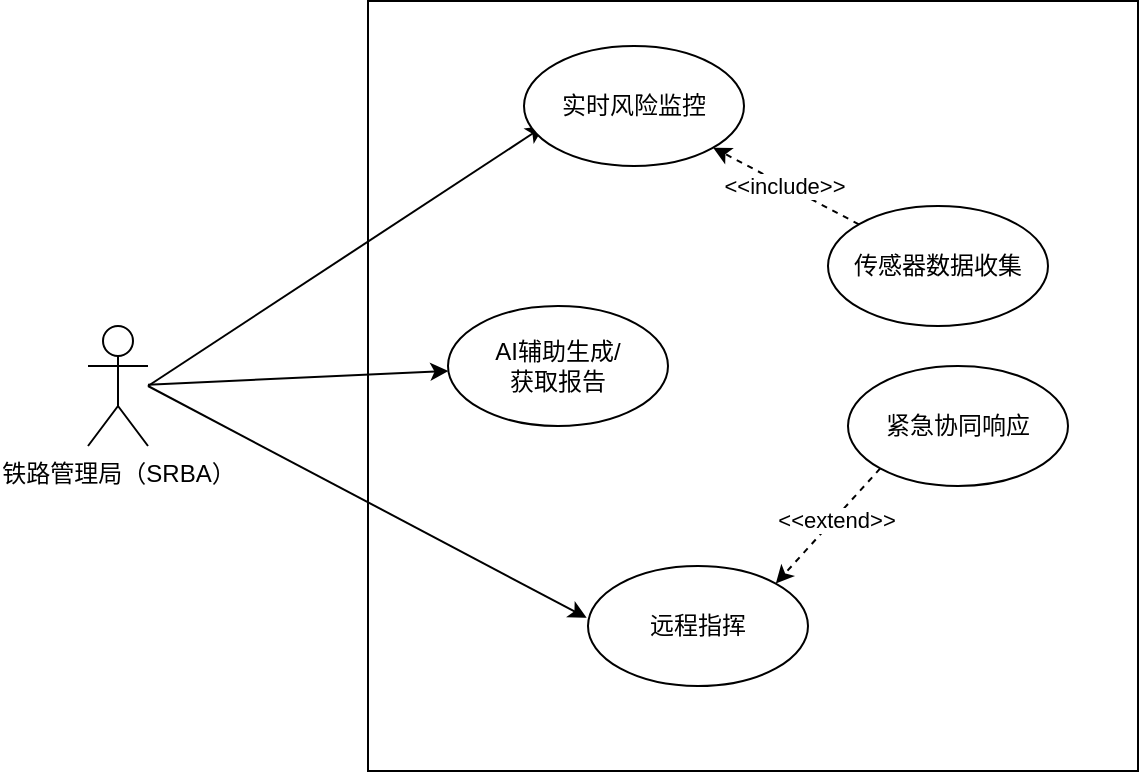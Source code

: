 <mxfile version="26.2.14">
  <diagram name="第 1 页" id="X_3K7yg5Q5QRSCZpudBk">
    <mxGraphModel dx="803" dy="492" grid="1" gridSize="10" guides="1" tooltips="1" connect="1" arrows="1" fold="1" page="1" pageScale="1" pageWidth="827" pageHeight="1169" math="0" shadow="0">
      <root>
        <mxCell id="0" />
        <mxCell id="1" parent="0" />
        <mxCell id="oMwBilcg_FnKpLkP8Q9a-4" value="" style="whiteSpace=wrap;html=1;aspect=fixed;" vertex="1" parent="1">
          <mxGeometry x="280" y="107.5" width="385" height="385" as="geometry" />
        </mxCell>
        <mxCell id="oMwBilcg_FnKpLkP8Q9a-14" style="rounded=0;orthogonalLoop=1;jettySize=auto;html=1;strokeColor=default;" edge="1" parent="1" source="oMwBilcg_FnKpLkP8Q9a-1" target="oMwBilcg_FnKpLkP8Q9a-9">
          <mxGeometry relative="1" as="geometry" />
        </mxCell>
        <mxCell id="oMwBilcg_FnKpLkP8Q9a-15" style="rounded=0;orthogonalLoop=1;jettySize=auto;html=1;entryX=0.091;entryY=0.667;entryDx=0;entryDy=0;entryPerimeter=0;" edge="1" parent="1" target="oMwBilcg_FnKpLkP8Q9a-8">
          <mxGeometry relative="1" as="geometry">
            <mxPoint x="170" y="300.002" as="sourcePoint" />
            <mxPoint x="300" y="183.45" as="targetPoint" />
          </mxGeometry>
        </mxCell>
        <mxCell id="oMwBilcg_FnKpLkP8Q9a-1" value="铁路管理局（SRBA）" style="shape=umlActor;verticalLabelPosition=bottom;verticalAlign=top;html=1;outlineConnect=0;" vertex="1" parent="1">
          <mxGeometry x="140" y="270" width="30" height="60" as="geometry" />
        </mxCell>
        <mxCell id="oMwBilcg_FnKpLkP8Q9a-8" value="实时风险监控" style="ellipse;whiteSpace=wrap;html=1;" vertex="1" parent="1">
          <mxGeometry x="358" y="130" width="110" height="60" as="geometry" />
        </mxCell>
        <mxCell id="oMwBilcg_FnKpLkP8Q9a-9" value="AI辅助生成/&lt;div&gt;获取报告&lt;/div&gt;" style="ellipse;whiteSpace=wrap;html=1;" vertex="1" parent="1">
          <mxGeometry x="320" y="260" width="110" height="60" as="geometry" />
        </mxCell>
        <mxCell id="oMwBilcg_FnKpLkP8Q9a-10" value="远程指挥" style="ellipse;whiteSpace=wrap;html=1;" vertex="1" parent="1">
          <mxGeometry x="390" y="390" width="110" height="60" as="geometry" />
        </mxCell>
        <mxCell id="oMwBilcg_FnKpLkP8Q9a-17" style="rounded=0;orthogonalLoop=1;jettySize=auto;html=1;exitX=0;exitY=1;exitDx=0;exitDy=0;entryX=1;entryY=0;entryDx=0;entryDy=0;dashed=1;" edge="1" parent="1" source="oMwBilcg_FnKpLkP8Q9a-11" target="oMwBilcg_FnKpLkP8Q9a-10">
          <mxGeometry relative="1" as="geometry" />
        </mxCell>
        <mxCell id="oMwBilcg_FnKpLkP8Q9a-18" value="&amp;lt;&amp;lt;extend&amp;gt;&amp;gt;" style="edgeLabel;html=1;align=center;verticalAlign=middle;resizable=0;points=[];" vertex="1" connectable="0" parent="oMwBilcg_FnKpLkP8Q9a-17">
          <mxGeometry x="-0.119" y="1" relative="1" as="geometry">
            <mxPoint as="offset" />
          </mxGeometry>
        </mxCell>
        <mxCell id="oMwBilcg_FnKpLkP8Q9a-11" value="紧急协同响应" style="ellipse;whiteSpace=wrap;html=1;" vertex="1" parent="1">
          <mxGeometry x="520" y="290" width="110" height="60" as="geometry" />
        </mxCell>
        <mxCell id="oMwBilcg_FnKpLkP8Q9a-19" style="rounded=0;orthogonalLoop=1;jettySize=auto;html=1;dashed=1;" edge="1" parent="1" source="oMwBilcg_FnKpLkP8Q9a-12" target="oMwBilcg_FnKpLkP8Q9a-8">
          <mxGeometry relative="1" as="geometry" />
        </mxCell>
        <mxCell id="oMwBilcg_FnKpLkP8Q9a-20" value="&amp;lt;&amp;lt;include&amp;gt;&amp;gt;" style="edgeLabel;html=1;align=center;verticalAlign=middle;resizable=0;points=[];" vertex="1" connectable="0" parent="oMwBilcg_FnKpLkP8Q9a-19">
          <mxGeometry x="0.033" relative="1" as="geometry">
            <mxPoint as="offset" />
          </mxGeometry>
        </mxCell>
        <mxCell id="oMwBilcg_FnKpLkP8Q9a-12" value="传感器数据收集" style="ellipse;whiteSpace=wrap;html=1;" vertex="1" parent="1">
          <mxGeometry x="510" y="210" width="110" height="60" as="geometry" />
        </mxCell>
        <mxCell id="oMwBilcg_FnKpLkP8Q9a-16" style="rounded=0;orthogonalLoop=1;jettySize=auto;html=1;entryX=-0.006;entryY=0.432;entryDx=0;entryDy=0;entryPerimeter=0;" edge="1" parent="1" target="oMwBilcg_FnKpLkP8Q9a-10">
          <mxGeometry relative="1" as="geometry">
            <mxPoint x="170" y="300" as="sourcePoint" />
          </mxGeometry>
        </mxCell>
      </root>
    </mxGraphModel>
  </diagram>
</mxfile>
